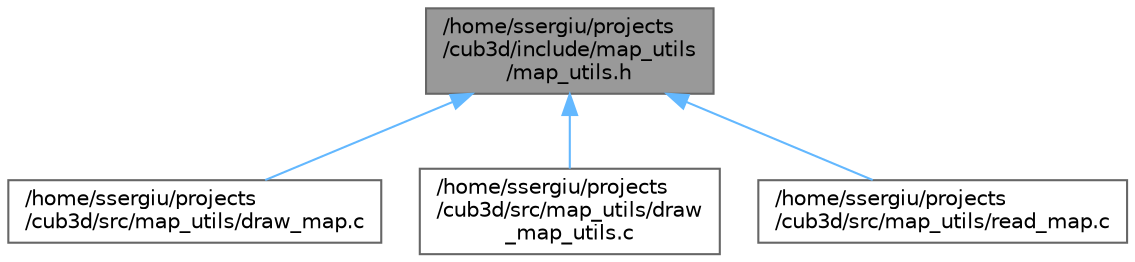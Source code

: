 digraph "/home/ssergiu/projects/cub3d/include/map_utils/map_utils.h"
{
 // LATEX_PDF_SIZE
  bgcolor="transparent";
  edge [fontname=Helvetica,fontsize=10,labelfontname=Helvetica,labelfontsize=10];
  node [fontname=Helvetica,fontsize=10,shape=box,height=0.2,width=0.4];
  Node1 [label="/home/ssergiu/projects\l/cub3d/include/map_utils\l/map_utils.h",height=0.2,width=0.4,color="gray40", fillcolor="grey60", style="filled", fontcolor="black",tooltip=" "];
  Node1 -> Node2 [dir="back",color="steelblue1",style="solid"];
  Node2 [label="/home/ssergiu/projects\l/cub3d/src/map_utils/draw_map.c",height=0.2,width=0.4,color="grey40", fillcolor="white", style="filled",URL="$draw__map_8c.html",tooltip=" "];
  Node1 -> Node3 [dir="back",color="steelblue1",style="solid"];
  Node3 [label="/home/ssergiu/projects\l/cub3d/src/map_utils/draw\l_map_utils.c",height=0.2,width=0.4,color="grey40", fillcolor="white", style="filled",URL="$draw__map__utils_8c.html",tooltip=" "];
  Node1 -> Node4 [dir="back",color="steelblue1",style="solid"];
  Node4 [label="/home/ssergiu/projects\l/cub3d/src/map_utils/read_map.c",height=0.2,width=0.4,color="grey40", fillcolor="white", style="filled",URL="$read__map_8c.html",tooltip=" "];
}
